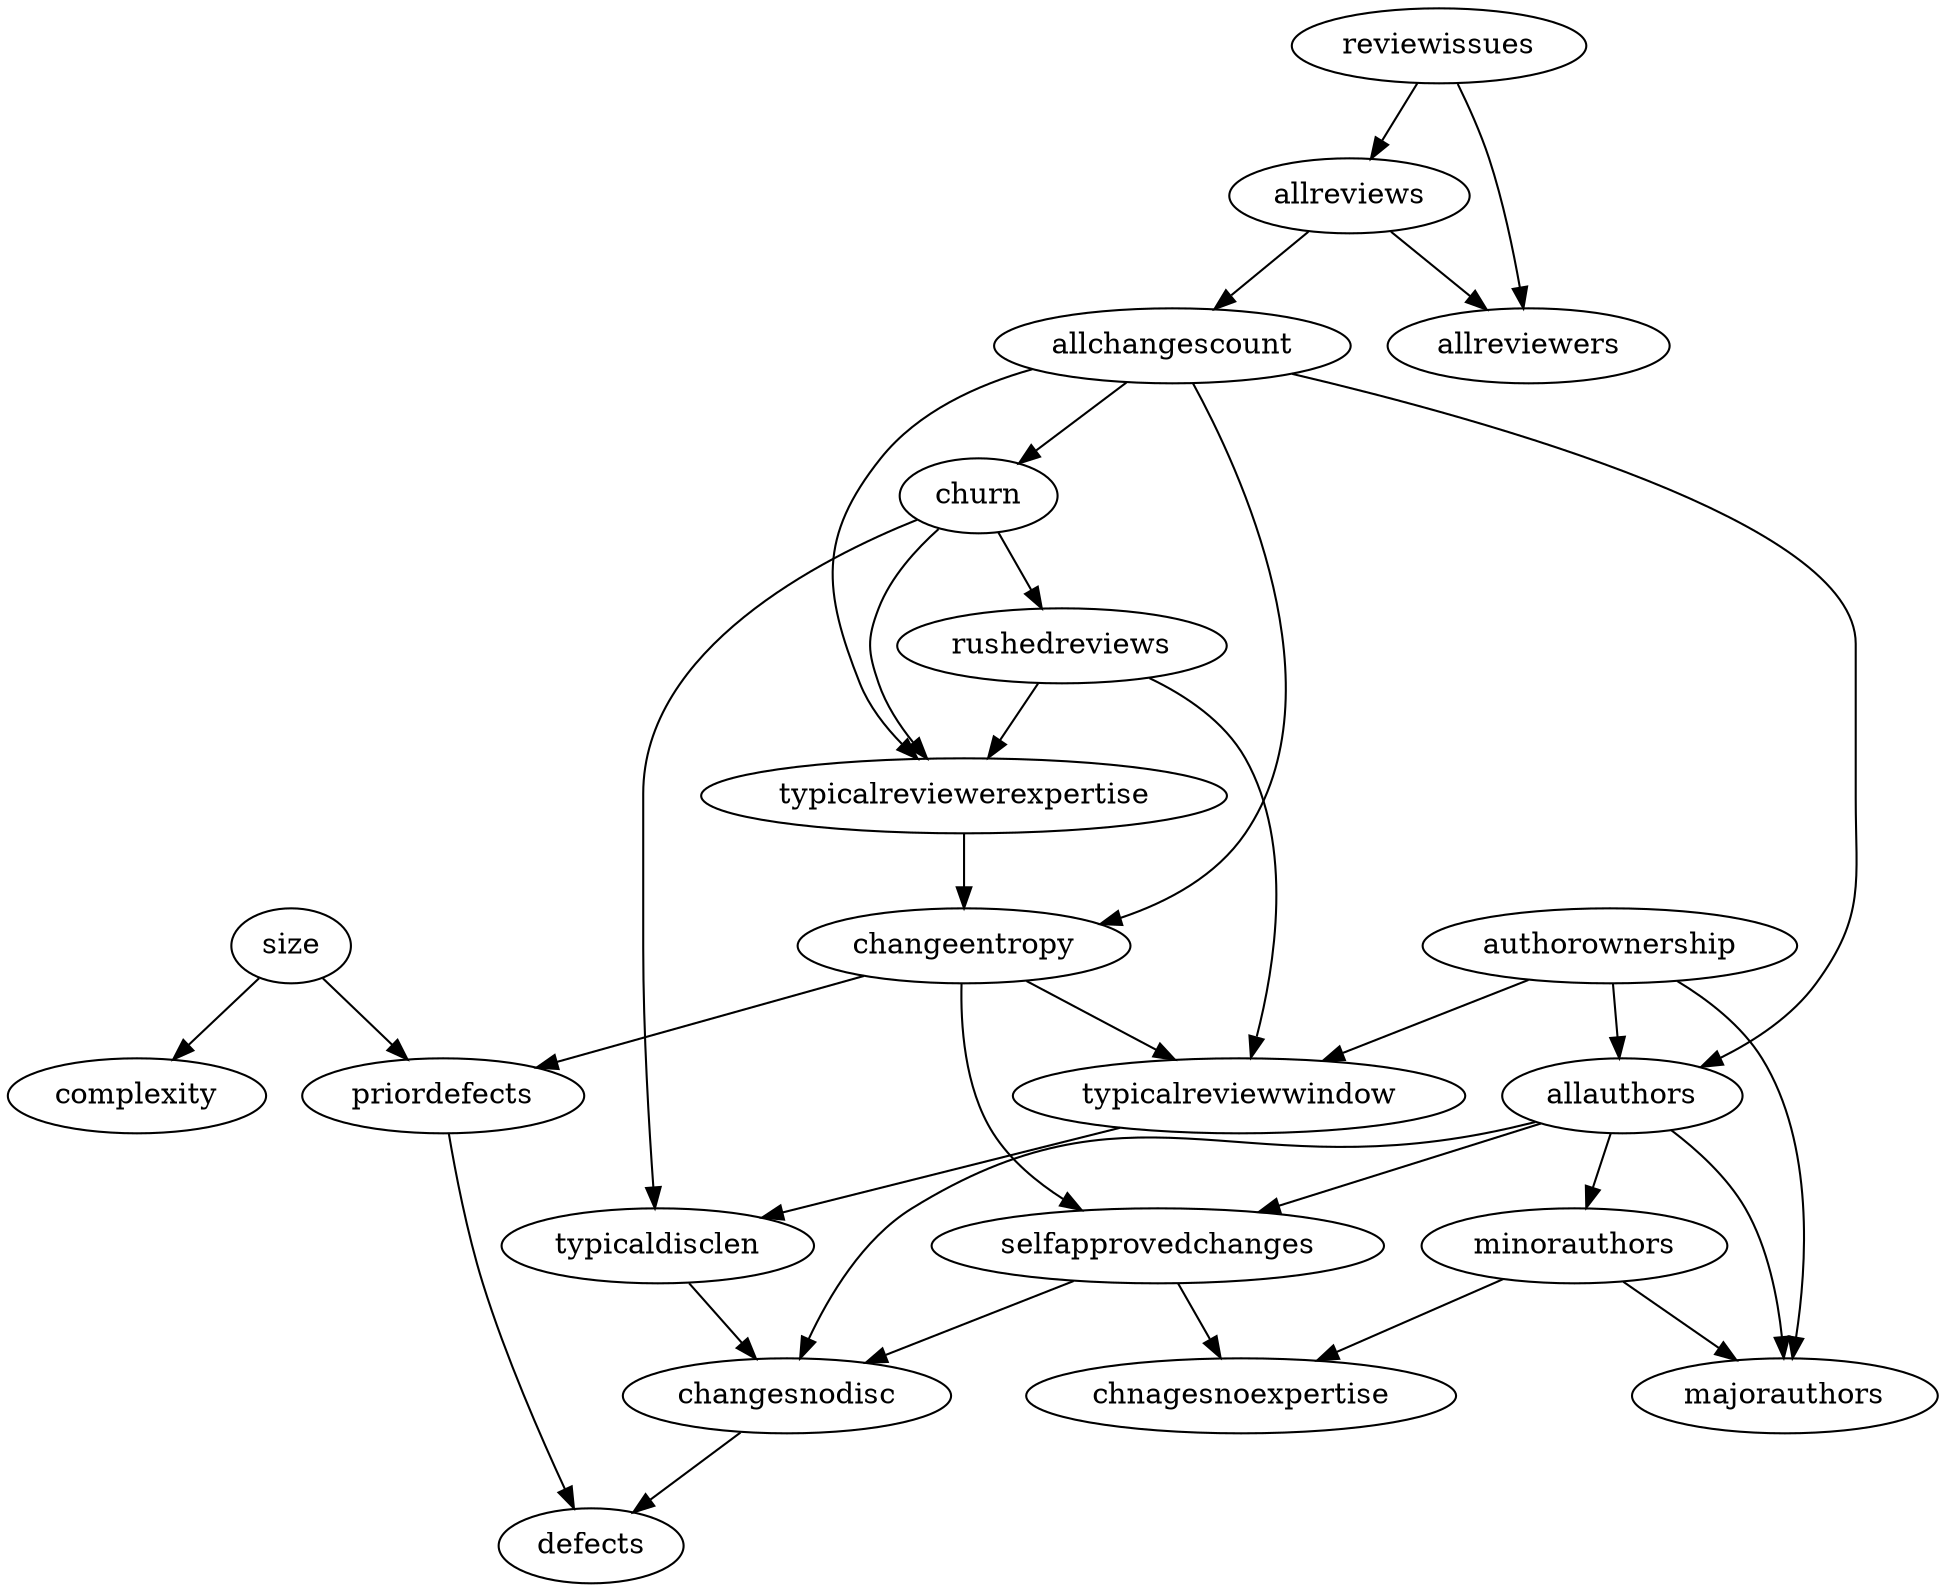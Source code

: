 digraph {
  "size" ;
  "complexity" ;
  "priordefects" ;
  "churn" ;
  "allchangescount" ;
  "changeentropy" ;
  "allauthors" ;
  "minorauthors" ;
  "majorauthors" ;
  "authorownership" ;
  "rushedreviews" ;
  "changesnodisc" ;
  "selfapprovedchanges" ;
  "typicaldisclen" ;
  "typicalreviewwindow" ;
  "reviewissues" ;
  "allreviews" ;
  "allreviewers" ;
  "chnagesnoexpertise" ;
  "typicalreviewerexpertise" ;
  "defects" ;
  edge [dir=forward] "size" -> "complexity" ;
  edge [dir=forward] "size" -> "priordefects" ;
  edge [dir=forward] "priordefects" -> "defects" ;
  edge [dir=forward] "churn" -> "rushedreviews" ;
  edge [dir=forward] "churn" -> "typicaldisclen" ;
  edge [dir=forward] "churn" -> "typicalreviewerexpertise" ;
  edge [dir=forward] "allchangescount" -> "churn" ;
  edge [dir=forward] "allchangescount" -> "changeentropy" ;
  edge [dir=forward] "allchangescount" -> "allauthors" ;
  edge [dir=forward] "allchangescount" -> "typicalreviewerexpertise" ;
  edge [dir=forward] "changeentropy" -> "priordefects" ;
  edge [dir=forward] "changeentropy" -> "selfapprovedchanges" ;
  edge [dir=forward] "changeentropy" -> "typicalreviewwindow" ;
  edge [dir=forward] "allauthors" -> "minorauthors" ;
  edge [dir=forward] "allauthors" -> "majorauthors" ;
  edge [dir=forward] "allauthors" -> "changesnodisc" ;
  edge [dir=forward] "allauthors" -> "selfapprovedchanges" ;
  edge [dir=forward] "minorauthors" -> "majorauthors" ;
  edge [dir=forward] "minorauthors" -> "chnagesnoexpertise" ;
  edge [dir=forward] "authorownership" -> "allauthors" ;
  edge [dir=forward] "authorownership" -> "majorauthors" ;
  edge [dir=forward] "authorownership" -> "typicalreviewwindow" ;
  edge [dir=forward] "rushedreviews" -> "typicalreviewwindow" ;
  edge [dir=forward] "rushedreviews" -> "typicalreviewerexpertise" ;
  edge [dir=forward] "changesnodisc" -> "defects" ;
  edge [dir=forward] "selfapprovedchanges" -> "changesnodisc" ;
  edge [dir=forward] "selfapprovedchanges" -> "chnagesnoexpertise" ;
  edge [dir=forward] "typicaldisclen" -> "changesnodisc" ;
  edge [dir=forward] "typicalreviewwindow" -> "typicaldisclen" ;
  edge [dir=forward] "reviewissues" -> "allreviews" ;
  edge [dir=forward] "reviewissues" -> "allreviewers" ;
  edge [dir=forward] "allreviews" -> "allchangescount" ;
  edge [dir=forward] "allreviews" -> "allreviewers" ;
  edge [dir=forward] "typicalreviewerexpertise" -> "changeentropy" ;
}
